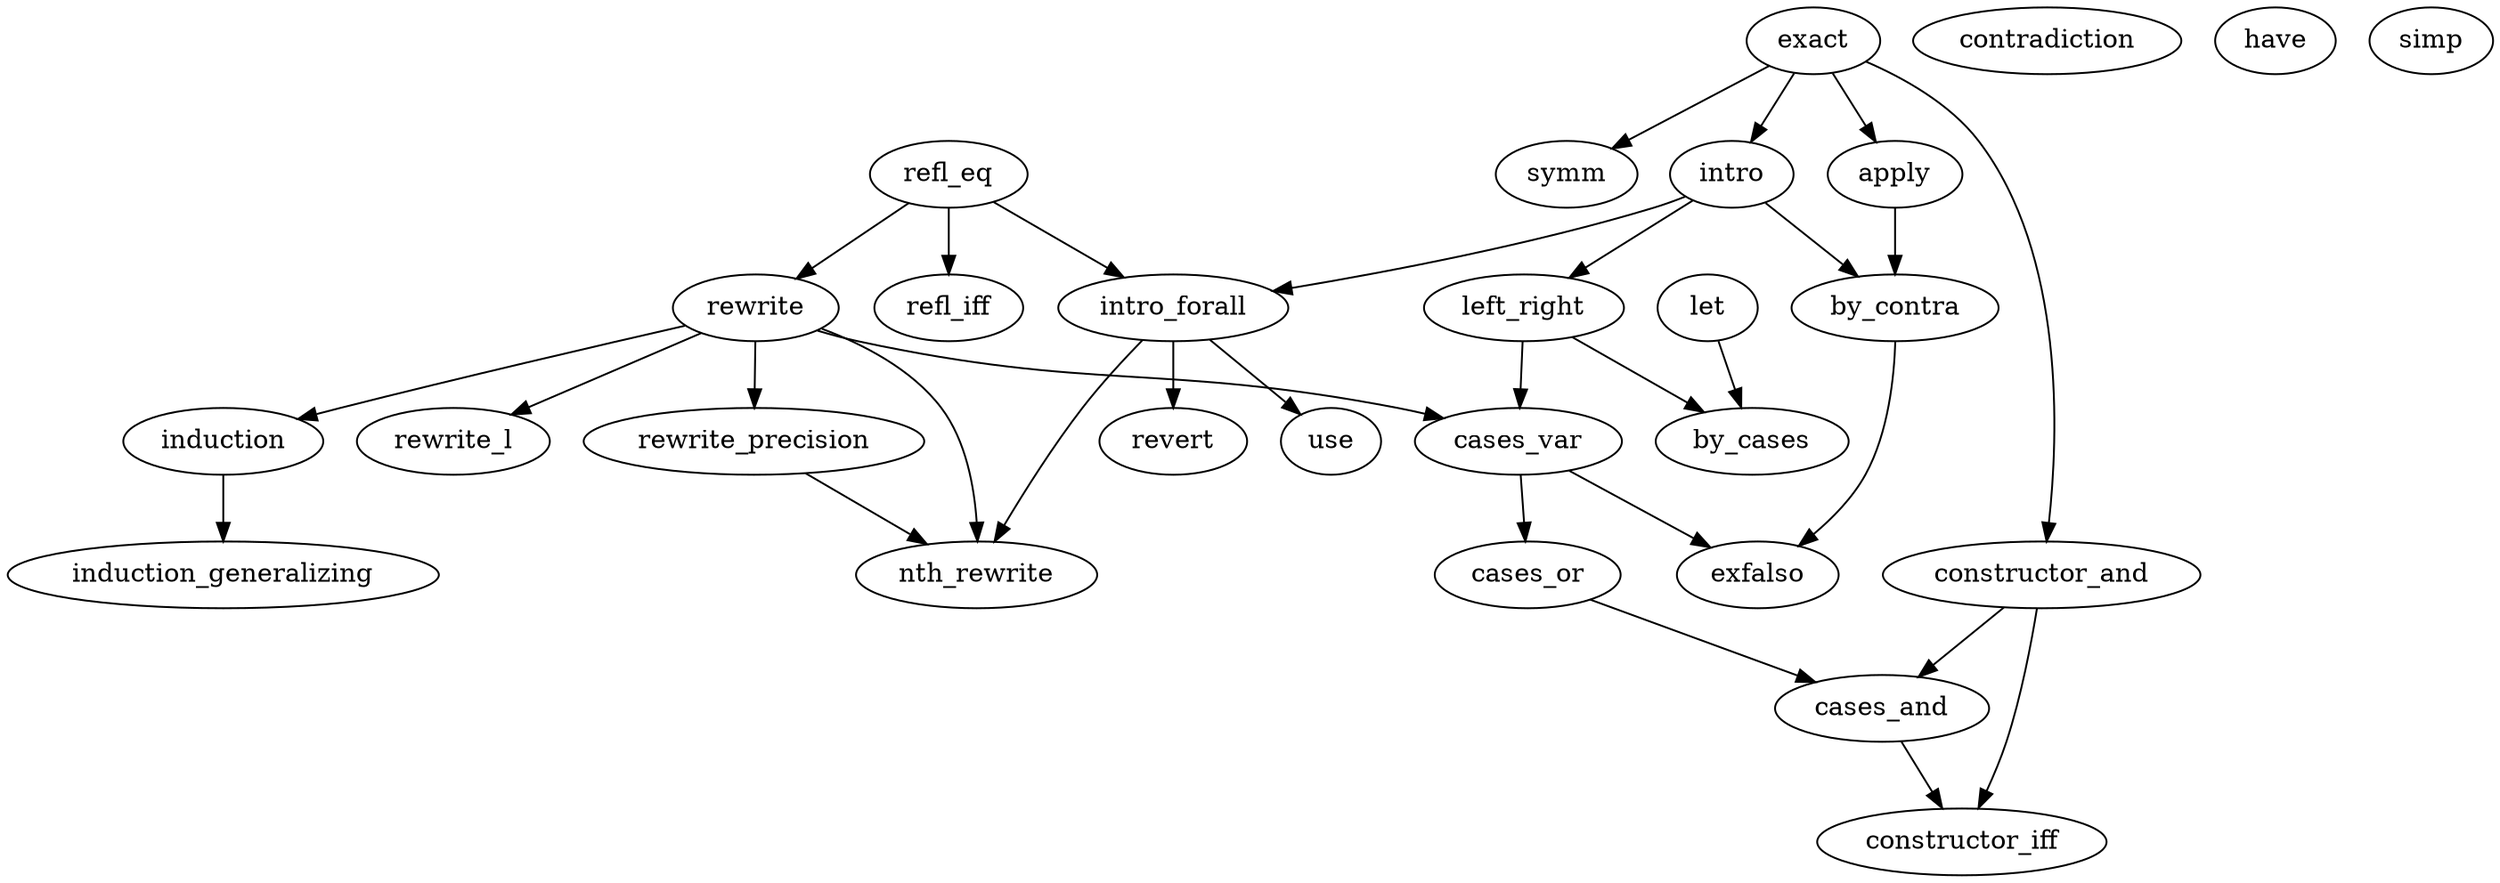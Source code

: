 digraph tactic_dep {
    refl_eq
    refl_iff

    refl_eq -> refl_iff
    
    rewrite
    refl_eq -> rewrite

    rewrite_l
    {rewrite} -> rewrite_l

    rewrite_precision
    {rewrite} -> rewrite_precision

    nth_rewrite
    {rewrite; rewrite_precision; intro_forall/*认识∀符号*/} -> nth_rewrite

    exact

    apply
    exact -> apply

    intro
    {exact} -> intro

    intro_forall
    {intro; refl_eq} -> intro_forall

    constructor_and
    {exact} -> constructor_and

    constructor_iff
    {constructor_and; cases_and} -> constructor_iff

    left_right
    {intro} -> left_right

    cases_var
    {rewrite; left_right} -> cases_var

    cases_or
    {cases_var} -> cases_or

    cases_and
    {cases_or; constructor_and} -> cases_and

    // TODO
    by_cases
    {left_right; let} -> by_cases

    induction
    {rewrite} -> induction

    // TODO
    induction_generalizing
    {induction} -> induction_generalizing

    by_contra
    {intro; apply} -> by_contra

    exfalso
    {cases_var; by_contra} -> exfalso

    revert
    {intro_forall} -> revert

    use
    {intro_forall} -> use

    // TODO
    contradiction

    // TODO
    have

    // TODO
    let

    // TODO
    symm
    {exact} -> symm

    // TODO
    simp // 高级

    // split
}